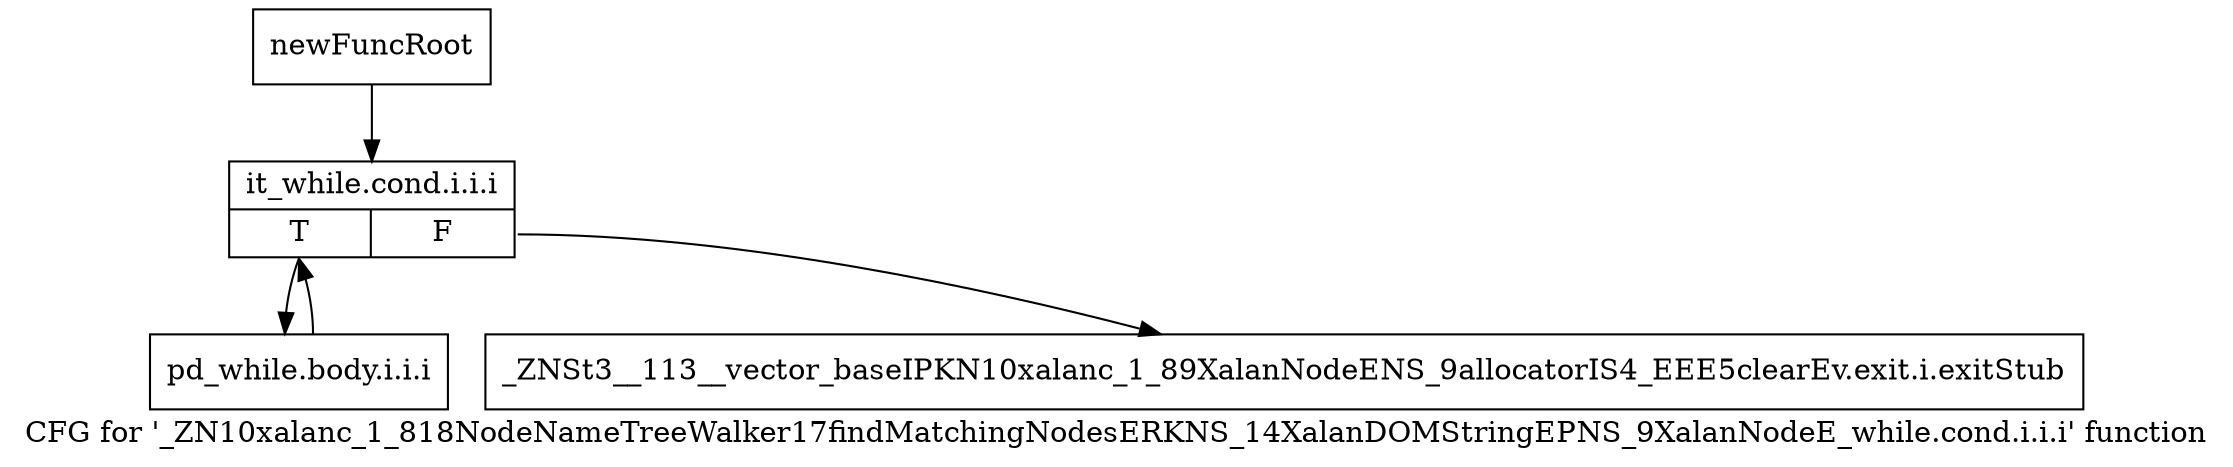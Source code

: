 digraph "CFG for '_ZN10xalanc_1_818NodeNameTreeWalker17findMatchingNodesERKNS_14XalanDOMStringEPNS_9XalanNodeE_while.cond.i.i.i' function" {
	label="CFG for '_ZN10xalanc_1_818NodeNameTreeWalker17findMatchingNodesERKNS_14XalanDOMStringEPNS_9XalanNodeE_while.cond.i.i.i' function";

	Node0x9d8d910 [shape=record,label="{newFuncRoot}"];
	Node0x9d8d910 -> Node0x9d8d9b0;
	Node0x9d8d960 [shape=record,label="{_ZNSt3__113__vector_baseIPKN10xalanc_1_89XalanNodeENS_9allocatorIS4_EEE5clearEv.exit.i.exitStub}"];
	Node0x9d8d9b0 [shape=record,label="{it_while.cond.i.i.i|{<s0>T|<s1>F}}"];
	Node0x9d8d9b0:s0 -> Node0x9d8da00;
	Node0x9d8d9b0:s1 -> Node0x9d8d960;
	Node0x9d8da00 [shape=record,label="{pd_while.body.i.i.i}"];
	Node0x9d8da00 -> Node0x9d8d9b0;
}
